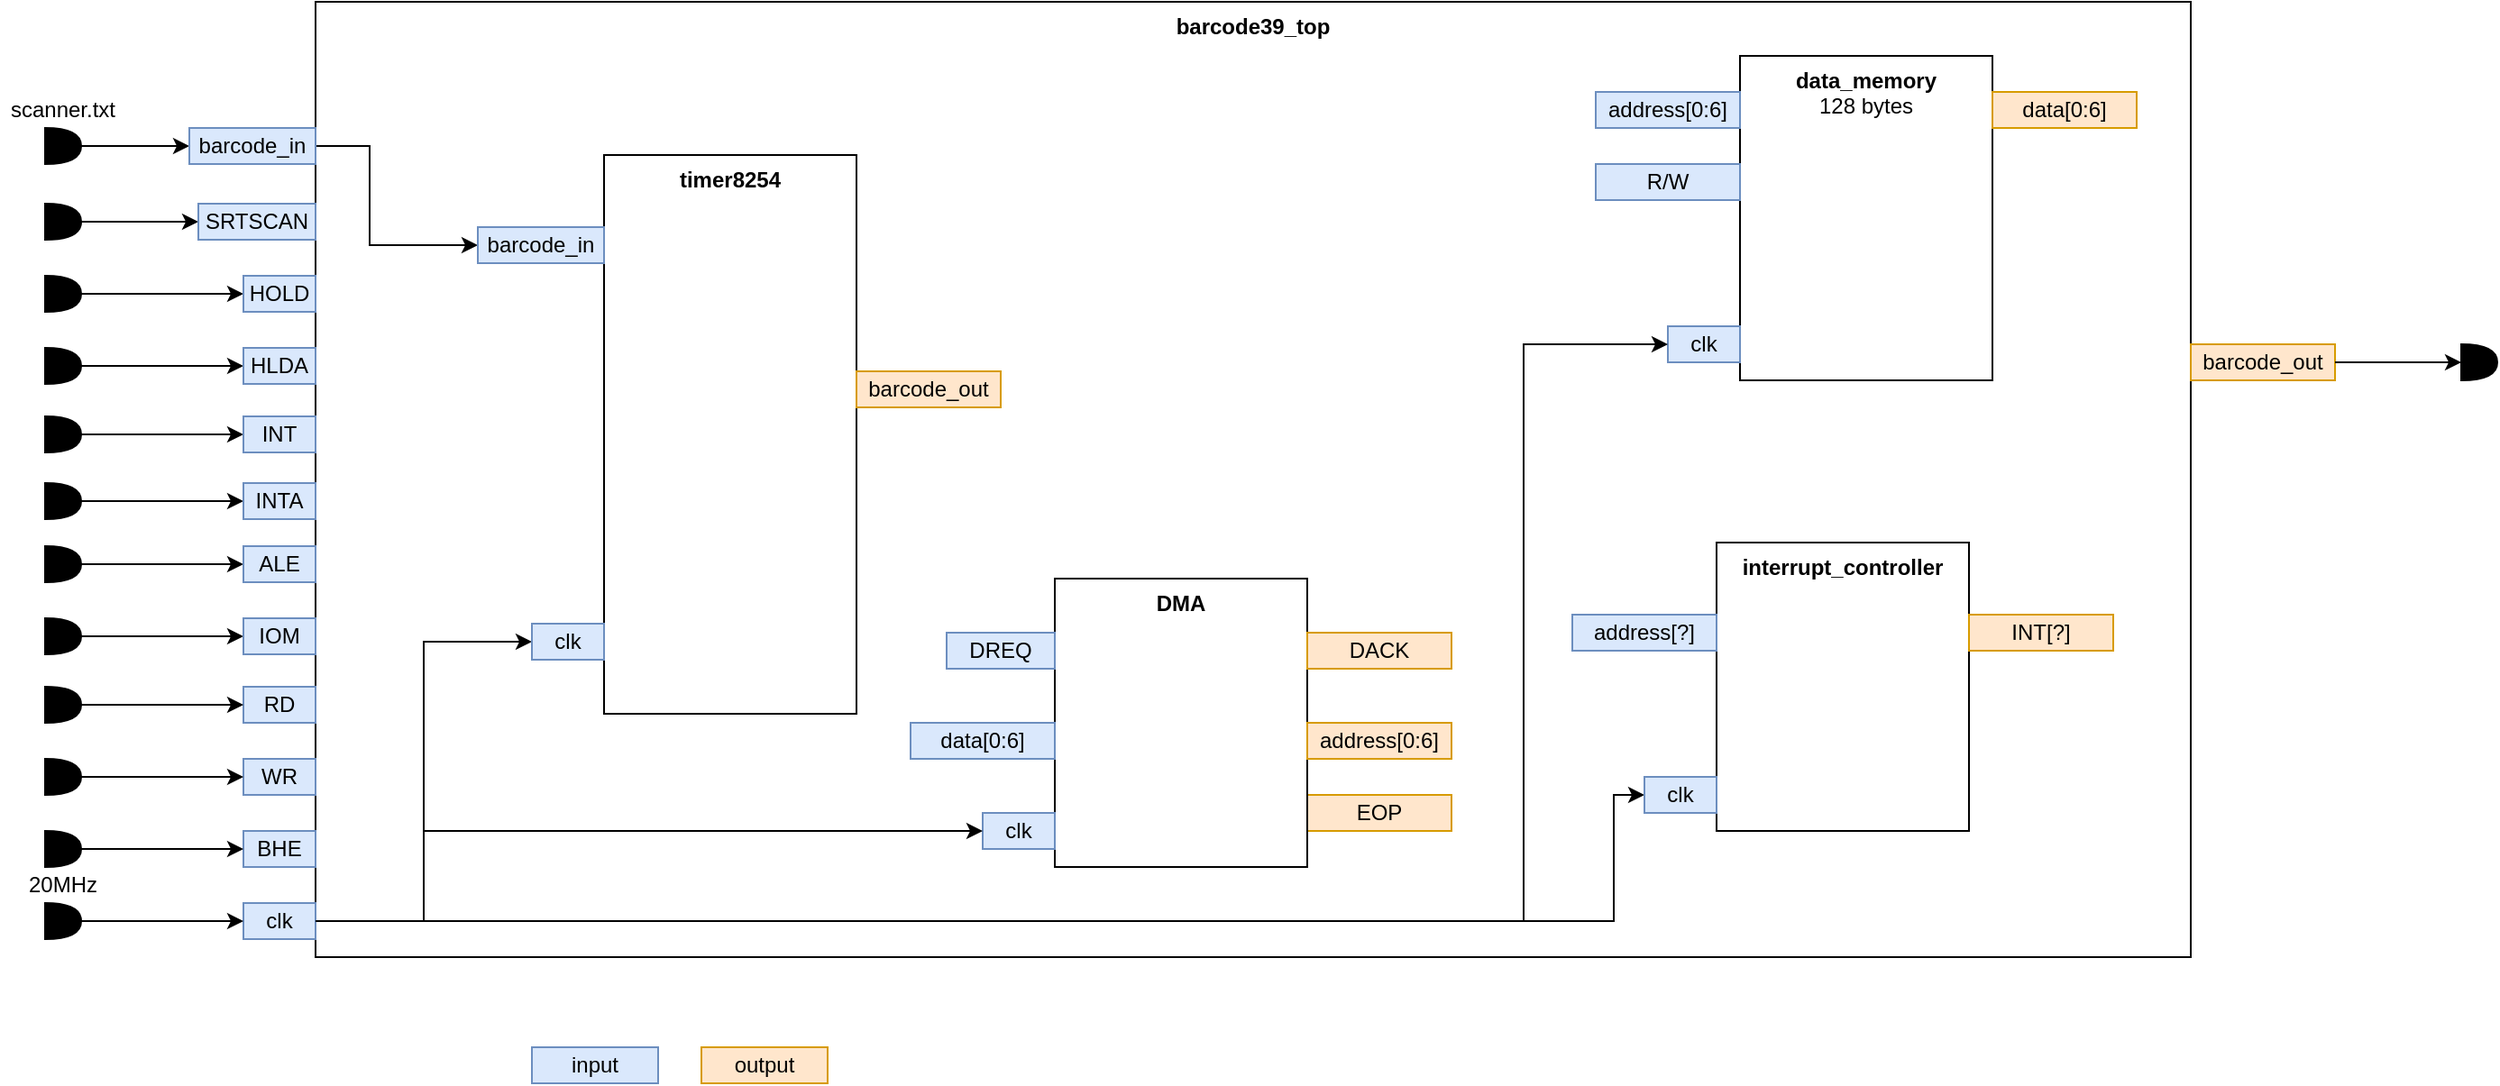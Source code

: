 <mxfile version="13.6.0" type="github">
  <diagram id="sr-3GxuYP5VsAKT54QnJ" name="Page-1">
    <mxGraphModel dx="2012" dy="635" grid="1" gridSize="10" guides="1" tooltips="1" connect="1" arrows="1" fold="1" page="1" pageScale="1" pageWidth="827" pageHeight="1169" math="0" shadow="0">
      <root>
        <mxCell id="0" />
        <mxCell id="1" parent="0" />
        <mxCell id="xHjcDfsr9aw6__Y6eEqs-41" value="" style="group" vertex="1" connectable="0" parent="1">
          <mxGeometry x="-45" y="70" width="1385" height="530" as="geometry" />
        </mxCell>
        <mxCell id="xHjcDfsr9aw6__Y6eEqs-1" value="&lt;b&gt;barcode39_top&lt;/b&gt;" style="rounded=0;whiteSpace=wrap;html=1;verticalAlign=top;" vertex="1" parent="xHjcDfsr9aw6__Y6eEqs-41">
          <mxGeometry x="175" width="1040" height="530" as="geometry" />
        </mxCell>
        <mxCell id="xHjcDfsr9aw6__Y6eEqs-2" value="SRTSCAN" style="text;html=1;fillColor=none;align=center;verticalAlign=middle;whiteSpace=wrap;rounded=0;strokeColor=#000000;" vertex="1" parent="xHjcDfsr9aw6__Y6eEqs-41">
          <mxGeometry x="110" y="112" width="65" height="20" as="geometry" />
        </mxCell>
        <mxCell id="xHjcDfsr9aw6__Y6eEqs-3" value="barcode_in" style="text;html=1;fillColor=none;align=center;verticalAlign=middle;whiteSpace=wrap;rounded=0;strokeColor=#000000;" vertex="1" parent="xHjcDfsr9aw6__Y6eEqs-41">
          <mxGeometry x="105" y="70" width="70" height="20" as="geometry" />
        </mxCell>
        <mxCell id="xHjcDfsr9aw6__Y6eEqs-4" value="barcode_out" style="text;html=1;align=center;verticalAlign=middle;whiteSpace=wrap;rounded=0;strokeColor=#d79b00;fillColor=#ffe6cc;" vertex="1" parent="xHjcDfsr9aw6__Y6eEqs-41">
          <mxGeometry x="1215" y="190" width="80" height="20" as="geometry" />
        </mxCell>
        <mxCell id="xHjcDfsr9aw6__Y6eEqs-6" value="" style="endArrow=classic;html=1;entryX=0;entryY=0.5;entryDx=0;entryDy=0;" edge="1" parent="xHjcDfsr9aw6__Y6eEqs-41" target="xHjcDfsr9aw6__Y6eEqs-2">
          <mxGeometry width="50" height="50" relative="1" as="geometry">
            <mxPoint x="45" y="122" as="sourcePoint" />
            <mxPoint x="485" y="132" as="targetPoint" />
          </mxGeometry>
        </mxCell>
        <mxCell id="xHjcDfsr9aw6__Y6eEqs-8" value="" style="endArrow=classic;html=1;entryX=0;entryY=0.5;entryDx=0;entryDy=0;" edge="1" parent="xHjcDfsr9aw6__Y6eEqs-41" target="xHjcDfsr9aw6__Y6eEqs-3">
          <mxGeometry width="50" height="50" relative="1" as="geometry">
            <mxPoint x="45" y="80" as="sourcePoint" />
            <mxPoint x="185" y="170" as="targetPoint" />
          </mxGeometry>
        </mxCell>
        <mxCell id="xHjcDfsr9aw6__Y6eEqs-9" value="" style="endArrow=classic;html=1;exitX=1;exitY=0.5;exitDx=0;exitDy=0;" edge="1" parent="xHjcDfsr9aw6__Y6eEqs-41" source="xHjcDfsr9aw6__Y6eEqs-4">
          <mxGeometry width="50" height="50" relative="1" as="geometry">
            <mxPoint x="415" y="210" as="sourcePoint" />
            <mxPoint x="1365" y="200" as="targetPoint" />
          </mxGeometry>
        </mxCell>
        <mxCell id="xHjcDfsr9aw6__Y6eEqs-10" value="" style="shape=or;whiteSpace=wrap;html=1;strokeColor=#000000;fillColor=#000000;" vertex="1" parent="xHjcDfsr9aw6__Y6eEqs-41">
          <mxGeometry x="25" y="70" width="20" height="20" as="geometry" />
        </mxCell>
        <mxCell id="xHjcDfsr9aw6__Y6eEqs-11" value="" style="shape=or;whiteSpace=wrap;html=1;strokeColor=#000000;fillColor=#000000;" vertex="1" parent="xHjcDfsr9aw6__Y6eEqs-41">
          <mxGeometry x="25" y="112" width="20" height="20" as="geometry" />
        </mxCell>
        <mxCell id="xHjcDfsr9aw6__Y6eEqs-12" value="" style="shape=or;whiteSpace=wrap;html=1;strokeColor=#000000;fillColor=#000000;" vertex="1" parent="xHjcDfsr9aw6__Y6eEqs-41">
          <mxGeometry x="1365" y="190" width="20" height="20" as="geometry" />
        </mxCell>
        <mxCell id="xHjcDfsr9aw6__Y6eEqs-14" value="scanner.txt" style="text;html=1;strokeColor=none;fillColor=none;align=center;verticalAlign=middle;whiteSpace=wrap;rounded=0;" vertex="1" parent="xHjcDfsr9aw6__Y6eEqs-41">
          <mxGeometry y="50" width="70" height="20" as="geometry" />
        </mxCell>
        <mxCell id="xHjcDfsr9aw6__Y6eEqs-92" style="edgeStyle=orthogonalEdgeStyle;rounded=0;orthogonalLoop=1;jettySize=auto;html=1;entryX=0;entryY=0.5;entryDx=0;entryDy=0;" edge="1" parent="xHjcDfsr9aw6__Y6eEqs-41" source="xHjcDfsr9aw6__Y6eEqs-16" target="xHjcDfsr9aw6__Y6eEqs-21">
          <mxGeometry relative="1" as="geometry" />
        </mxCell>
        <mxCell id="xHjcDfsr9aw6__Y6eEqs-93" style="edgeStyle=orthogonalEdgeStyle;rounded=0;orthogonalLoop=1;jettySize=auto;html=1;entryX=0;entryY=0.5;entryDx=0;entryDy=0;" edge="1" parent="xHjcDfsr9aw6__Y6eEqs-41" source="xHjcDfsr9aw6__Y6eEqs-16" target="xHjcDfsr9aw6__Y6eEqs-49">
          <mxGeometry relative="1" as="geometry">
            <Array as="points">
              <mxPoint x="895" y="510" />
              <mxPoint x="895" y="440" />
            </Array>
          </mxGeometry>
        </mxCell>
        <mxCell id="xHjcDfsr9aw6__Y6eEqs-16" value="clk" style="text;html=1;fillColor=#dae8fc;align=center;verticalAlign=middle;whiteSpace=wrap;rounded=0;strokeColor=#6c8ebf;" vertex="1" parent="xHjcDfsr9aw6__Y6eEqs-41">
          <mxGeometry x="135" y="500" width="40" height="20" as="geometry" />
        </mxCell>
        <mxCell id="xHjcDfsr9aw6__Y6eEqs-18" value="" style="endArrow=classic;html=1;entryX=0;entryY=0.5;entryDx=0;entryDy=0;" edge="1" parent="xHjcDfsr9aw6__Y6eEqs-41" target="xHjcDfsr9aw6__Y6eEqs-16">
          <mxGeometry width="50" height="50" relative="1" as="geometry">
            <mxPoint x="45" y="510" as="sourcePoint" />
            <mxPoint x="145" y="370" as="targetPoint" />
          </mxGeometry>
        </mxCell>
        <mxCell id="xHjcDfsr9aw6__Y6eEqs-19" value="" style="shape=or;whiteSpace=wrap;html=1;strokeColor=#000000;fillColor=#000000;" vertex="1" parent="xHjcDfsr9aw6__Y6eEqs-41">
          <mxGeometry x="25" y="500" width="20" height="20" as="geometry" />
        </mxCell>
        <mxCell id="xHjcDfsr9aw6__Y6eEqs-20" value="20MHz" style="text;html=1;strokeColor=none;fillColor=none;align=center;verticalAlign=middle;whiteSpace=wrap;rounded=0;" vertex="1" parent="xHjcDfsr9aw6__Y6eEqs-41">
          <mxGeometry y="480" width="70" height="20" as="geometry" />
        </mxCell>
        <mxCell id="xHjcDfsr9aw6__Y6eEqs-54" value="" style="group" vertex="1" connectable="0" parent="xHjcDfsr9aw6__Y6eEqs-41">
          <mxGeometry x="505" y="320" width="300" height="160" as="geometry" />
        </mxCell>
        <mxCell id="xHjcDfsr9aw6__Y6eEqs-42" value="EOP" style="text;html=1;fillColor=#ffe6cc;align=center;verticalAlign=middle;whiteSpace=wrap;rounded=0;strokeColor=#d79b00;" vertex="1" parent="xHjcDfsr9aw6__Y6eEqs-54">
          <mxGeometry x="220" y="120" width="80" height="20" as="geometry" />
        </mxCell>
        <mxCell id="xHjcDfsr9aw6__Y6eEqs-27" value="DMA" style="rounded=0;whiteSpace=wrap;html=1;verticalAlign=top;fontStyle=1" vertex="1" parent="xHjcDfsr9aw6__Y6eEqs-54">
          <mxGeometry x="80" width="140" height="160" as="geometry" />
        </mxCell>
        <mxCell id="xHjcDfsr9aw6__Y6eEqs-28" value="DREQ" style="text;html=1;fillColor=#dae8fc;align=center;verticalAlign=middle;whiteSpace=wrap;rounded=0;strokeColor=#6c8ebf;" vertex="1" parent="xHjcDfsr9aw6__Y6eEqs-54">
          <mxGeometry x="20" y="30" width="60" height="20" as="geometry" />
        </mxCell>
        <mxCell id="xHjcDfsr9aw6__Y6eEqs-29" value="DACK" style="text;html=1;fillColor=#ffe6cc;align=center;verticalAlign=middle;whiteSpace=wrap;rounded=0;strokeColor=#d79b00;" vertex="1" parent="xHjcDfsr9aw6__Y6eEqs-54">
          <mxGeometry x="220" y="30" width="80" height="20" as="geometry" />
        </mxCell>
        <mxCell id="xHjcDfsr9aw6__Y6eEqs-32" value="clk" style="text;html=1;fillColor=#dae8fc;align=center;verticalAlign=middle;whiteSpace=wrap;rounded=0;strokeColor=#6c8ebf;" vertex="1" parent="xHjcDfsr9aw6__Y6eEqs-54">
          <mxGeometry x="40" y="130" width="40" height="20" as="geometry" />
        </mxCell>
        <mxCell id="xHjcDfsr9aw6__Y6eEqs-34" value="address[0:6]" style="text;html=1;fillColor=#ffe6cc;align=center;verticalAlign=middle;whiteSpace=wrap;rounded=0;strokeColor=#d79b00;" vertex="1" parent="xHjcDfsr9aw6__Y6eEqs-54">
          <mxGeometry x="220" y="80" width="80" height="20" as="geometry" />
        </mxCell>
        <mxCell id="xHjcDfsr9aw6__Y6eEqs-44" value="data[0:6]" style="text;html=1;fillColor=#dae8fc;align=center;verticalAlign=middle;whiteSpace=wrap;rounded=0;strokeColor=#6c8ebf;" vertex="1" parent="xHjcDfsr9aw6__Y6eEqs-54">
          <mxGeometry y="80" width="80" height="20" as="geometry" />
        </mxCell>
        <mxCell id="xHjcDfsr9aw6__Y6eEqs-53" value="" style="group" vertex="1" connectable="0" parent="xHjcDfsr9aw6__Y6eEqs-41">
          <mxGeometry x="872" y="300" width="300" height="160" as="geometry" />
        </mxCell>
        <mxCell id="xHjcDfsr9aw6__Y6eEqs-46" value="interrupt_controller" style="rounded=0;whiteSpace=wrap;html=1;verticalAlign=top;fontStyle=1" vertex="1" parent="xHjcDfsr9aw6__Y6eEqs-53">
          <mxGeometry x="80" width="140" height="160" as="geometry" />
        </mxCell>
        <mxCell id="xHjcDfsr9aw6__Y6eEqs-49" value="clk" style="text;html=1;fillColor=#dae8fc;align=center;verticalAlign=middle;whiteSpace=wrap;rounded=0;strokeColor=#6c8ebf;" vertex="1" parent="xHjcDfsr9aw6__Y6eEqs-53">
          <mxGeometry x="40" y="130" width="40" height="20" as="geometry" />
        </mxCell>
        <mxCell id="xHjcDfsr9aw6__Y6eEqs-50" value="address[?]" style="text;html=1;fillColor=#dae8fc;align=center;verticalAlign=middle;whiteSpace=wrap;rounded=0;strokeColor=#6c8ebf;" vertex="1" parent="xHjcDfsr9aw6__Y6eEqs-53">
          <mxGeometry y="40" width="80" height="20" as="geometry" />
        </mxCell>
        <mxCell id="xHjcDfsr9aw6__Y6eEqs-52" value="INT[?]" style="text;html=1;fillColor=#ffe6cc;align=center;verticalAlign=middle;whiteSpace=wrap;rounded=0;strokeColor=#d79b00;" vertex="1" parent="xHjcDfsr9aw6__Y6eEqs-53">
          <mxGeometry x="220" y="40" width="80" height="20" as="geometry" />
        </mxCell>
        <mxCell id="xHjcDfsr9aw6__Y6eEqs-56" value="HOLD" style="text;html=1;fillColor=none;align=center;verticalAlign=middle;whiteSpace=wrap;rounded=0;strokeColor=#000000;" vertex="1" parent="xHjcDfsr9aw6__Y6eEqs-41">
          <mxGeometry x="135" y="152" width="40" height="20" as="geometry" />
        </mxCell>
        <mxCell id="xHjcDfsr9aw6__Y6eEqs-57" value="" style="endArrow=classic;html=1;entryX=0;entryY=0.5;entryDx=0;entryDy=0;" edge="1" parent="xHjcDfsr9aw6__Y6eEqs-41" target="xHjcDfsr9aw6__Y6eEqs-56">
          <mxGeometry width="50" height="50" relative="1" as="geometry">
            <mxPoint x="45" y="162" as="sourcePoint" />
            <mxPoint x="530" y="102" as="targetPoint" />
          </mxGeometry>
        </mxCell>
        <mxCell id="xHjcDfsr9aw6__Y6eEqs-58" value="" style="shape=or;whiteSpace=wrap;html=1;strokeColor=#000000;fillColor=#000000;" vertex="1" parent="xHjcDfsr9aw6__Y6eEqs-41">
          <mxGeometry x="25" y="152" width="20" height="20" as="geometry" />
        </mxCell>
        <mxCell id="xHjcDfsr9aw6__Y6eEqs-59" value="HLDA" style="text;html=1;fillColor=none;align=center;verticalAlign=middle;whiteSpace=wrap;rounded=0;strokeColor=#000000;" vertex="1" parent="xHjcDfsr9aw6__Y6eEqs-41">
          <mxGeometry x="135" y="192" width="40" height="20" as="geometry" />
        </mxCell>
        <mxCell id="xHjcDfsr9aw6__Y6eEqs-60" value="" style="endArrow=classic;html=1;entryX=0;entryY=0.5;entryDx=0;entryDy=0;" edge="1" target="xHjcDfsr9aw6__Y6eEqs-59" parent="xHjcDfsr9aw6__Y6eEqs-41">
          <mxGeometry width="50" height="50" relative="1" as="geometry">
            <mxPoint x="45" y="202" as="sourcePoint" />
            <mxPoint x="575" y="72" as="targetPoint" />
          </mxGeometry>
        </mxCell>
        <mxCell id="xHjcDfsr9aw6__Y6eEqs-61" value="" style="shape=or;whiteSpace=wrap;html=1;strokeColor=#000000;fillColor=#000000;" vertex="1" parent="xHjcDfsr9aw6__Y6eEqs-41">
          <mxGeometry x="25" y="192" width="20" height="20" as="geometry" />
        </mxCell>
        <mxCell id="xHjcDfsr9aw6__Y6eEqs-62" value="INT" style="text;html=1;fillColor=none;align=center;verticalAlign=middle;whiteSpace=wrap;rounded=0;strokeColor=#000000;" vertex="1" parent="xHjcDfsr9aw6__Y6eEqs-41">
          <mxGeometry x="135" y="230" width="40" height="20" as="geometry" />
        </mxCell>
        <mxCell id="xHjcDfsr9aw6__Y6eEqs-63" value="" style="endArrow=classic;html=1;entryX=0;entryY=0.5;entryDx=0;entryDy=0;" edge="1" target="xHjcDfsr9aw6__Y6eEqs-62" parent="xHjcDfsr9aw6__Y6eEqs-41">
          <mxGeometry width="50" height="50" relative="1" as="geometry">
            <mxPoint x="45" y="240" as="sourcePoint" />
            <mxPoint x="575" y="110" as="targetPoint" />
          </mxGeometry>
        </mxCell>
        <mxCell id="xHjcDfsr9aw6__Y6eEqs-64" value="" style="shape=or;whiteSpace=wrap;html=1;strokeColor=#000000;fillColor=#000000;" vertex="1" parent="xHjcDfsr9aw6__Y6eEqs-41">
          <mxGeometry x="25" y="230" width="20" height="20" as="geometry" />
        </mxCell>
        <mxCell id="xHjcDfsr9aw6__Y6eEqs-65" value="INTA" style="text;html=1;fillColor=none;align=center;verticalAlign=middle;whiteSpace=wrap;rounded=0;strokeColor=#000000;" vertex="1" parent="xHjcDfsr9aw6__Y6eEqs-41">
          <mxGeometry x="135" y="267" width="40" height="20" as="geometry" />
        </mxCell>
        <mxCell id="xHjcDfsr9aw6__Y6eEqs-66" value="" style="endArrow=classic;html=1;entryX=0;entryY=0.5;entryDx=0;entryDy=0;" edge="1" target="xHjcDfsr9aw6__Y6eEqs-65" parent="xHjcDfsr9aw6__Y6eEqs-41">
          <mxGeometry width="50" height="50" relative="1" as="geometry">
            <mxPoint x="45" y="277" as="sourcePoint" />
            <mxPoint x="620" y="77" as="targetPoint" />
          </mxGeometry>
        </mxCell>
        <mxCell id="xHjcDfsr9aw6__Y6eEqs-67" value="" style="shape=or;whiteSpace=wrap;html=1;strokeColor=#000000;fillColor=#000000;" vertex="1" parent="xHjcDfsr9aw6__Y6eEqs-41">
          <mxGeometry x="25" y="267" width="20" height="20" as="geometry" />
        </mxCell>
        <mxCell id="xHjcDfsr9aw6__Y6eEqs-22" style="edgeStyle=orthogonalEdgeStyle;rounded=0;orthogonalLoop=1;jettySize=auto;html=1;entryX=0;entryY=0.5;entryDx=0;entryDy=0;" edge="1" parent="xHjcDfsr9aw6__Y6eEqs-41" source="xHjcDfsr9aw6__Y6eEqs-16" target="xHjcDfsr9aw6__Y6eEqs-32">
          <mxGeometry relative="1" as="geometry">
            <Array as="points">
              <mxPoint x="235" y="510" />
              <mxPoint x="235" y="460" />
            </Array>
          </mxGeometry>
        </mxCell>
        <mxCell id="xHjcDfsr9aw6__Y6eEqs-24" value="" style="edgeStyle=orthogonalEdgeStyle;rounded=0;orthogonalLoop=1;jettySize=auto;html=1;entryX=0;entryY=0.5;entryDx=0;entryDy=0;exitX=1;exitY=0.5;exitDx=0;exitDy=0;" edge="1" parent="xHjcDfsr9aw6__Y6eEqs-41" source="xHjcDfsr9aw6__Y6eEqs-3" target="xHjcDfsr9aw6__Y6eEqs-23">
          <mxGeometry relative="1" as="geometry">
            <Array as="points">
              <mxPoint x="205" y="80" />
              <mxPoint x="205" y="135" />
            </Array>
          </mxGeometry>
        </mxCell>
        <mxCell id="xHjcDfsr9aw6__Y6eEqs-68" value="ALE" style="text;html=1;fillColor=none;align=center;verticalAlign=middle;whiteSpace=wrap;rounded=0;strokeColor=#000000;" vertex="1" parent="xHjcDfsr9aw6__Y6eEqs-41">
          <mxGeometry x="135" y="302" width="40" height="20" as="geometry" />
        </mxCell>
        <mxCell id="xHjcDfsr9aw6__Y6eEqs-69" value="" style="endArrow=classic;html=1;entryX=0;entryY=0.5;entryDx=0;entryDy=0;" edge="1" target="xHjcDfsr9aw6__Y6eEqs-68" parent="xHjcDfsr9aw6__Y6eEqs-41">
          <mxGeometry width="50" height="50" relative="1" as="geometry">
            <mxPoint x="45" y="312.0" as="sourcePoint" />
            <mxPoint x="620" y="112" as="targetPoint" />
          </mxGeometry>
        </mxCell>
        <mxCell id="xHjcDfsr9aw6__Y6eEqs-70" value="" style="shape=or;whiteSpace=wrap;html=1;strokeColor=#000000;fillColor=#000000;" vertex="1" parent="xHjcDfsr9aw6__Y6eEqs-41">
          <mxGeometry x="25" y="302" width="20" height="20" as="geometry" />
        </mxCell>
        <mxCell id="xHjcDfsr9aw6__Y6eEqs-71" value="IOM" style="text;html=1;fillColor=none;align=center;verticalAlign=middle;whiteSpace=wrap;rounded=0;strokeColor=#000000;" vertex="1" parent="xHjcDfsr9aw6__Y6eEqs-41">
          <mxGeometry x="135" y="342" width="40" height="20" as="geometry" />
        </mxCell>
        <mxCell id="xHjcDfsr9aw6__Y6eEqs-72" value="" style="endArrow=classic;html=1;entryX=0;entryY=0.5;entryDx=0;entryDy=0;" edge="1" target="xHjcDfsr9aw6__Y6eEqs-71" parent="xHjcDfsr9aw6__Y6eEqs-41">
          <mxGeometry width="50" height="50" relative="1" as="geometry">
            <mxPoint x="45" y="352.0" as="sourcePoint" />
            <mxPoint x="665" y="82" as="targetPoint" />
          </mxGeometry>
        </mxCell>
        <mxCell id="xHjcDfsr9aw6__Y6eEqs-73" value="" style="shape=or;whiteSpace=wrap;html=1;strokeColor=#000000;fillColor=#000000;" vertex="1" parent="xHjcDfsr9aw6__Y6eEqs-41">
          <mxGeometry x="25" y="342" width="20" height="20" as="geometry" />
        </mxCell>
        <mxCell id="xHjcDfsr9aw6__Y6eEqs-83" value="RD" style="text;html=1;fillColor=#dae8fc;align=center;verticalAlign=middle;whiteSpace=wrap;rounded=0;strokeColor=#6c8ebf;" vertex="1" parent="xHjcDfsr9aw6__Y6eEqs-41">
          <mxGeometry x="135" y="380" width="40" height="20" as="geometry" />
        </mxCell>
        <mxCell id="xHjcDfsr9aw6__Y6eEqs-84" value="" style="endArrow=classic;html=1;entryX=0;entryY=0.5;entryDx=0;entryDy=0;" edge="1" target="xHjcDfsr9aw6__Y6eEqs-83" parent="xHjcDfsr9aw6__Y6eEqs-41">
          <mxGeometry width="50" height="50" relative="1" as="geometry">
            <mxPoint x="45" y="390.0" as="sourcePoint" />
            <mxPoint x="710" y="50" as="targetPoint" />
          </mxGeometry>
        </mxCell>
        <mxCell id="xHjcDfsr9aw6__Y6eEqs-85" value="" style="shape=or;whiteSpace=wrap;html=1;strokeColor=#000000;fillColor=#000000;" vertex="1" parent="xHjcDfsr9aw6__Y6eEqs-41">
          <mxGeometry x="25" y="380" width="20" height="20" as="geometry" />
        </mxCell>
        <mxCell id="xHjcDfsr9aw6__Y6eEqs-86" value="WR" style="text;html=1;fillColor=#dae8fc;align=center;verticalAlign=middle;whiteSpace=wrap;rounded=0;strokeColor=#6c8ebf;" vertex="1" parent="xHjcDfsr9aw6__Y6eEqs-41">
          <mxGeometry x="135" y="420" width="40" height="20" as="geometry" />
        </mxCell>
        <mxCell id="xHjcDfsr9aw6__Y6eEqs-87" value="" style="endArrow=classic;html=1;entryX=0;entryY=0.5;entryDx=0;entryDy=0;" edge="1" target="xHjcDfsr9aw6__Y6eEqs-86" parent="xHjcDfsr9aw6__Y6eEqs-41">
          <mxGeometry width="50" height="50" relative="1" as="geometry">
            <mxPoint x="45" y="430.0" as="sourcePoint" />
            <mxPoint x="755" y="20" as="targetPoint" />
          </mxGeometry>
        </mxCell>
        <mxCell id="xHjcDfsr9aw6__Y6eEqs-88" value="" style="shape=or;whiteSpace=wrap;html=1;strokeColor=#000000;fillColor=#000000;" vertex="1" parent="xHjcDfsr9aw6__Y6eEqs-41">
          <mxGeometry x="25" y="420" width="20" height="20" as="geometry" />
        </mxCell>
        <mxCell id="xHjcDfsr9aw6__Y6eEqs-89" value="BHE" style="text;html=1;fillColor=#dae8fc;align=center;verticalAlign=middle;whiteSpace=wrap;rounded=0;strokeColor=#6c8ebf;" vertex="1" parent="xHjcDfsr9aw6__Y6eEqs-41">
          <mxGeometry x="135" y="460" width="40" height="20" as="geometry" />
        </mxCell>
        <mxCell id="xHjcDfsr9aw6__Y6eEqs-90" value="" style="endArrow=classic;html=1;entryX=0;entryY=0.5;entryDx=0;entryDy=0;" edge="1" target="xHjcDfsr9aw6__Y6eEqs-89" parent="xHjcDfsr9aw6__Y6eEqs-41">
          <mxGeometry width="50" height="50" relative="1" as="geometry">
            <mxPoint x="45" y="470" as="sourcePoint" />
            <mxPoint x="800" y="-10" as="targetPoint" />
          </mxGeometry>
        </mxCell>
        <mxCell id="xHjcDfsr9aw6__Y6eEqs-91" value="" style="shape=or;whiteSpace=wrap;html=1;strokeColor=#000000;fillColor=#000000;" vertex="1" parent="xHjcDfsr9aw6__Y6eEqs-41">
          <mxGeometry x="25" y="460" width="20" height="20" as="geometry" />
        </mxCell>
        <mxCell id="xHjcDfsr9aw6__Y6eEqs-38" value="" style="group" vertex="1" connectable="0" parent="xHjcDfsr9aw6__Y6eEqs-41">
          <mxGeometry x="265" y="85" width="290" height="310" as="geometry" />
        </mxCell>
        <mxCell id="xHjcDfsr9aw6__Y6eEqs-15" value="timer8254" style="rounded=0;whiteSpace=wrap;html=1;verticalAlign=top;fontStyle=1" vertex="1" parent="xHjcDfsr9aw6__Y6eEqs-38">
          <mxGeometry x="70" width="140" height="310" as="geometry" />
        </mxCell>
        <mxCell id="xHjcDfsr9aw6__Y6eEqs-21" value="clk" style="text;html=1;fillColor=#dae8fc;align=center;verticalAlign=middle;whiteSpace=wrap;rounded=0;strokeColor=#6c8ebf;" vertex="1" parent="xHjcDfsr9aw6__Y6eEqs-38">
          <mxGeometry x="30" y="260" width="40" height="20" as="geometry" />
        </mxCell>
        <mxCell id="xHjcDfsr9aw6__Y6eEqs-23" value="barcode_in" style="text;html=1;fillColor=#dae8fc;align=center;verticalAlign=middle;whiteSpace=wrap;rounded=0;strokeColor=#6c8ebf;" vertex="1" parent="xHjcDfsr9aw6__Y6eEqs-38">
          <mxGeometry y="40" width="70" height="20" as="geometry" />
        </mxCell>
        <mxCell id="xHjcDfsr9aw6__Y6eEqs-25" value="barcode_out" style="text;html=1;fillColor=#ffe6cc;align=center;verticalAlign=middle;whiteSpace=wrap;rounded=0;strokeColor=#d79b00;" vertex="1" parent="xHjcDfsr9aw6__Y6eEqs-38">
          <mxGeometry x="210" y="120" width="80" height="20" as="geometry" />
        </mxCell>
        <mxCell id="xHjcDfsr9aw6__Y6eEqs-95" value="barcode_in" style="text;html=1;fillColor=#dae8fc;align=center;verticalAlign=middle;whiteSpace=wrap;rounded=0;strokeColor=#6c8ebf;" vertex="1" parent="xHjcDfsr9aw6__Y6eEqs-41">
          <mxGeometry x="105" y="70" width="70" height="20" as="geometry" />
        </mxCell>
        <mxCell id="xHjcDfsr9aw6__Y6eEqs-96" value="SRTSCAN" style="text;html=1;fillColor=#dae8fc;align=center;verticalAlign=middle;whiteSpace=wrap;rounded=0;strokeColor=#6c8ebf;" vertex="1" parent="xHjcDfsr9aw6__Y6eEqs-41">
          <mxGeometry x="110" y="112" width="65" height="20" as="geometry" />
        </mxCell>
        <mxCell id="xHjcDfsr9aw6__Y6eEqs-97" value="HOLD" style="text;html=1;fillColor=#dae8fc;align=center;verticalAlign=middle;whiteSpace=wrap;rounded=0;strokeColor=#6c8ebf;" vertex="1" parent="xHjcDfsr9aw6__Y6eEqs-41">
          <mxGeometry x="135" y="152" width="40" height="20" as="geometry" />
        </mxCell>
        <mxCell id="xHjcDfsr9aw6__Y6eEqs-98" value="HLDA" style="text;html=1;fillColor=#dae8fc;align=center;verticalAlign=middle;whiteSpace=wrap;rounded=0;strokeColor=#6c8ebf;" vertex="1" parent="xHjcDfsr9aw6__Y6eEqs-41">
          <mxGeometry x="135" y="192" width="40" height="20" as="geometry" />
        </mxCell>
        <mxCell id="xHjcDfsr9aw6__Y6eEqs-99" value="INT" style="text;html=1;fillColor=#dae8fc;align=center;verticalAlign=middle;whiteSpace=wrap;rounded=0;strokeColor=#6c8ebf;" vertex="1" parent="xHjcDfsr9aw6__Y6eEqs-41">
          <mxGeometry x="135" y="230" width="40" height="20" as="geometry" />
        </mxCell>
        <mxCell id="xHjcDfsr9aw6__Y6eEqs-100" value="INTA" style="text;html=1;fillColor=#dae8fc;align=center;verticalAlign=middle;whiteSpace=wrap;rounded=0;strokeColor=#6c8ebf;" vertex="1" parent="xHjcDfsr9aw6__Y6eEqs-41">
          <mxGeometry x="135" y="267" width="40" height="20" as="geometry" />
        </mxCell>
        <mxCell id="xHjcDfsr9aw6__Y6eEqs-101" value="ALE" style="text;html=1;fillColor=#dae8fc;align=center;verticalAlign=middle;whiteSpace=wrap;rounded=0;strokeColor=#6c8ebf;" vertex="1" parent="xHjcDfsr9aw6__Y6eEqs-41">
          <mxGeometry x="135" y="302" width="40" height="20" as="geometry" />
        </mxCell>
        <mxCell id="xHjcDfsr9aw6__Y6eEqs-102" value="IOM" style="text;html=1;fillColor=#dae8fc;align=center;verticalAlign=middle;whiteSpace=wrap;rounded=0;strokeColor=#6c8ebf;" vertex="1" parent="xHjcDfsr9aw6__Y6eEqs-41">
          <mxGeometry x="135" y="342" width="40" height="20" as="geometry" />
        </mxCell>
        <mxCell id="xHjcDfsr9aw6__Y6eEqs-37" value="" style="group" vertex="1" connectable="0" parent="1">
          <mxGeometry x="840" y="100" width="300" height="180" as="geometry" />
        </mxCell>
        <mxCell id="xHjcDfsr9aw6__Y6eEqs-26" value="data_memory&lt;br&gt;&lt;span style=&quot;font-weight: normal&quot;&gt;128 bytes&lt;/span&gt;" style="rounded=0;whiteSpace=wrap;html=1;verticalAlign=top;fontStyle=1" vertex="1" parent="xHjcDfsr9aw6__Y6eEqs-37">
          <mxGeometry x="80" width="140" height="180" as="geometry" />
        </mxCell>
        <mxCell id="xHjcDfsr9aw6__Y6eEqs-30" value="address[0:6]" style="text;html=1;fillColor=#dae8fc;align=center;verticalAlign=middle;whiteSpace=wrap;rounded=0;strokeColor=#6c8ebf;" vertex="1" parent="xHjcDfsr9aw6__Y6eEqs-37">
          <mxGeometry y="20" width="80" height="20" as="geometry" />
        </mxCell>
        <mxCell id="xHjcDfsr9aw6__Y6eEqs-31" value="R/W" style="text;html=1;fillColor=#dae8fc;align=center;verticalAlign=middle;whiteSpace=wrap;rounded=0;strokeColor=#6c8ebf;" vertex="1" parent="xHjcDfsr9aw6__Y6eEqs-37">
          <mxGeometry y="60" width="80" height="20" as="geometry" />
        </mxCell>
        <mxCell id="xHjcDfsr9aw6__Y6eEqs-33" value="clk" style="text;html=1;fillColor=#dae8fc;align=center;verticalAlign=middle;whiteSpace=wrap;rounded=0;strokeColor=#6c8ebf;" vertex="1" parent="xHjcDfsr9aw6__Y6eEqs-37">
          <mxGeometry x="40" y="150" width="40" height="20" as="geometry" />
        </mxCell>
        <mxCell id="xHjcDfsr9aw6__Y6eEqs-35" value="data[0:6]" style="text;html=1;fillColor=#ffe6cc;align=center;verticalAlign=middle;whiteSpace=wrap;rounded=0;strokeColor=#d79b00;" vertex="1" parent="xHjcDfsr9aw6__Y6eEqs-37">
          <mxGeometry x="220" y="20" width="80" height="20" as="geometry" />
        </mxCell>
        <mxCell id="xHjcDfsr9aw6__Y6eEqs-94" style="edgeStyle=orthogonalEdgeStyle;rounded=0;orthogonalLoop=1;jettySize=auto;html=1;entryX=0;entryY=0.5;entryDx=0;entryDy=0;" edge="1" parent="1" source="xHjcDfsr9aw6__Y6eEqs-16" target="xHjcDfsr9aw6__Y6eEqs-33">
          <mxGeometry relative="1" as="geometry">
            <Array as="points">
              <mxPoint x="800" y="580" />
              <mxPoint x="800" y="260" />
            </Array>
          </mxGeometry>
        </mxCell>
        <mxCell id="xHjcDfsr9aw6__Y6eEqs-103" value="input" style="text;html=1;fillColor=#dae8fc;align=center;verticalAlign=middle;whiteSpace=wrap;rounded=0;strokeColor=#6c8ebf;" vertex="1" parent="1">
          <mxGeometry x="250" y="650" width="70" height="20" as="geometry" />
        </mxCell>
        <mxCell id="xHjcDfsr9aw6__Y6eEqs-104" value="output" style="text;html=1;fillColor=#ffe6cc;align=center;verticalAlign=middle;whiteSpace=wrap;rounded=0;strokeColor=#d79b00;" vertex="1" parent="1">
          <mxGeometry x="344" y="650" width="70" height="20" as="geometry" />
        </mxCell>
      </root>
    </mxGraphModel>
  </diagram>
</mxfile>
